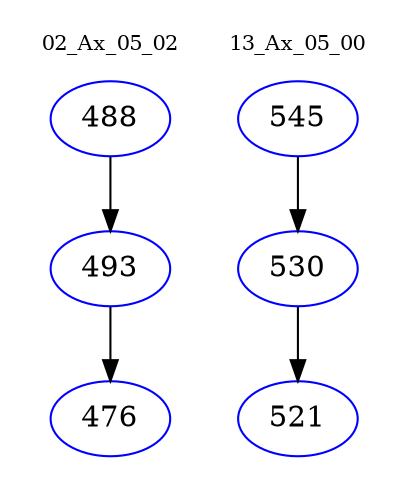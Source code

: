 digraph{
subgraph cluster_0 {
color = white
label = "02_Ax_05_02";
fontsize=10;
T0_488 [label="488", color="blue"]
T0_488 -> T0_493 [color="black"]
T0_493 [label="493", color="blue"]
T0_493 -> T0_476 [color="black"]
T0_476 [label="476", color="blue"]
}
subgraph cluster_1 {
color = white
label = "13_Ax_05_00";
fontsize=10;
T1_545 [label="545", color="blue"]
T1_545 -> T1_530 [color="black"]
T1_530 [label="530", color="blue"]
T1_530 -> T1_521 [color="black"]
T1_521 [label="521", color="blue"]
}
}
